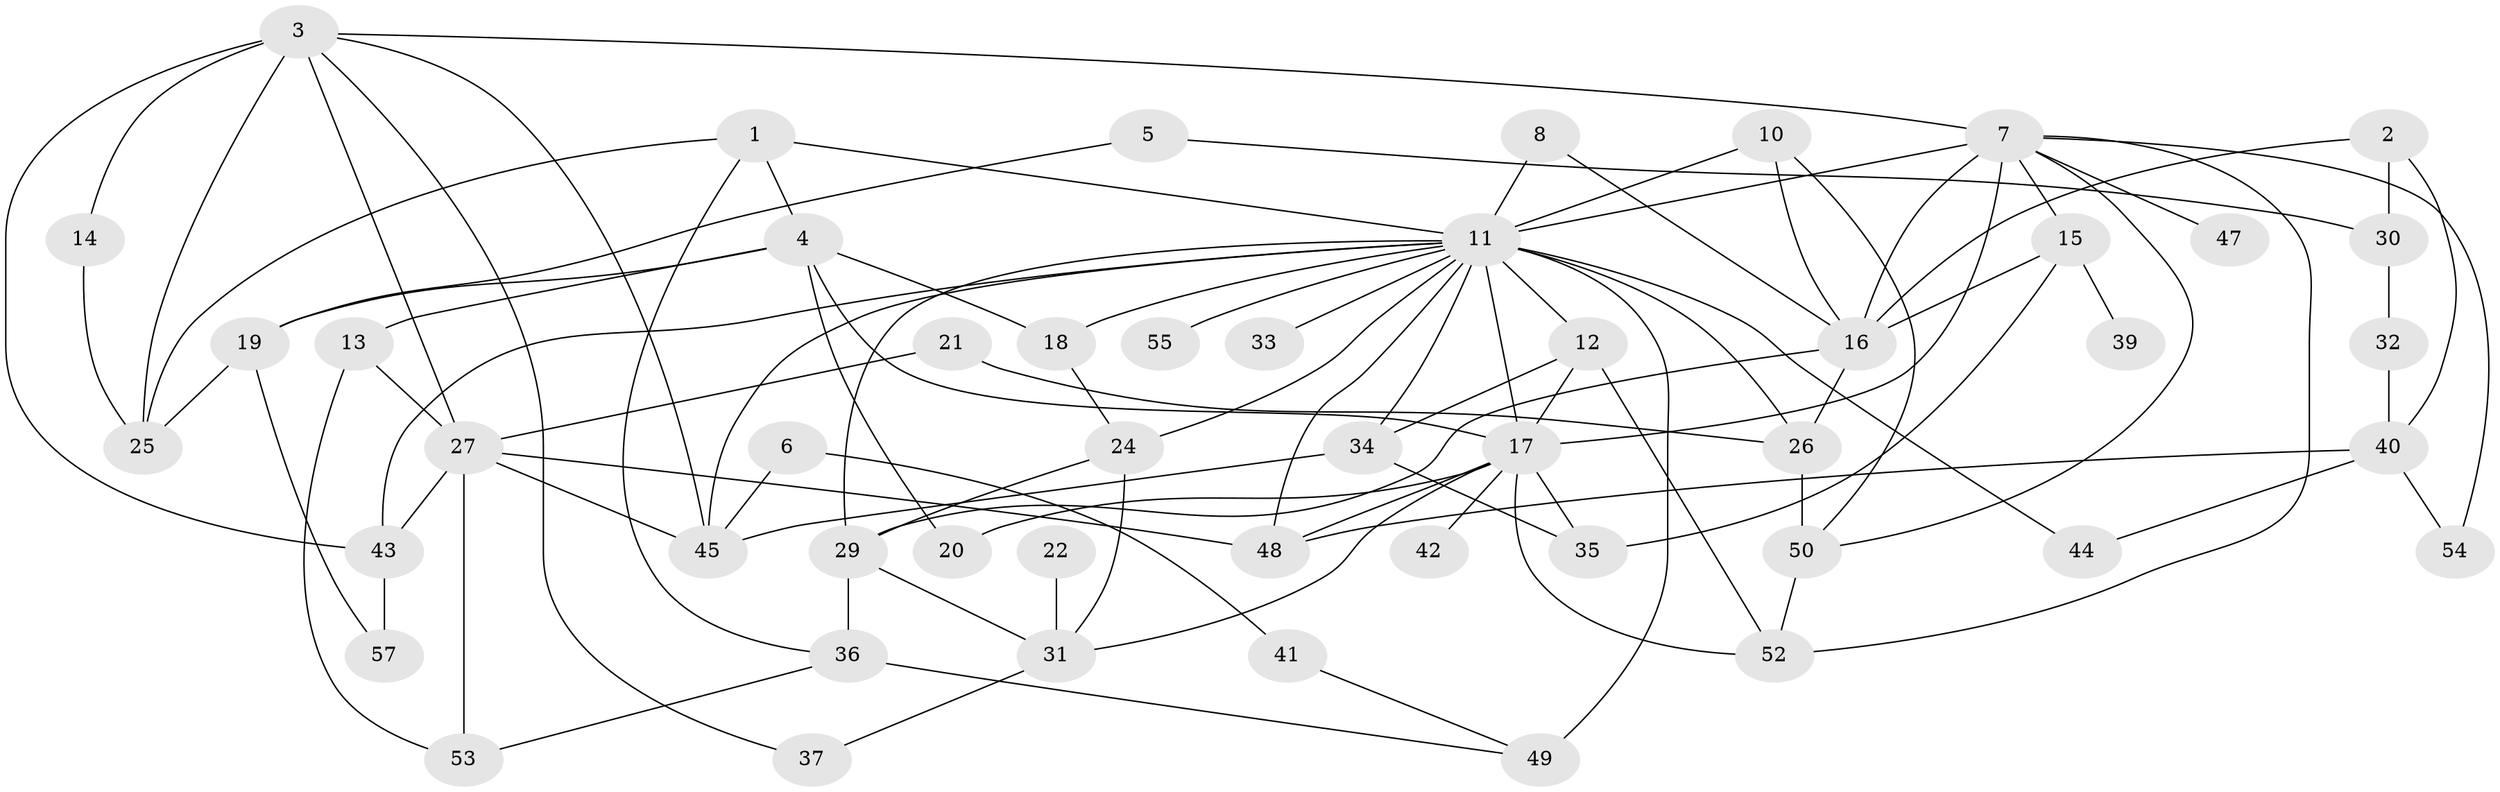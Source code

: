 // original degree distribution, {4: 0.16666666666666666, 2: 0.2894736842105263, 5: 0.07017543859649122, 3: 0.17543859649122806, 0: 0.05263157894736842, 7: 0.02631578947368421, 1: 0.16666666666666666, 6: 0.043859649122807015, 8: 0.008771929824561403}
// Generated by graph-tools (version 1.1) at 2025/48/03/04/25 22:48:29]
// undirected, 50 vertices, 95 edges
graph export_dot {
  node [color=gray90,style=filled];
  1;
  2;
  3;
  4;
  5;
  6;
  7;
  8;
  10;
  11;
  12;
  13;
  14;
  15;
  16;
  17;
  18;
  19;
  20;
  21;
  22;
  24;
  25;
  26;
  27;
  29;
  30;
  31;
  32;
  33;
  34;
  35;
  36;
  37;
  39;
  40;
  41;
  42;
  43;
  44;
  45;
  47;
  48;
  49;
  50;
  52;
  53;
  54;
  55;
  57;
  1 -- 4 [weight=1.0];
  1 -- 11 [weight=1.0];
  1 -- 25 [weight=1.0];
  1 -- 36 [weight=1.0];
  2 -- 16 [weight=1.0];
  2 -- 30 [weight=1.0];
  2 -- 40 [weight=1.0];
  3 -- 7 [weight=1.0];
  3 -- 14 [weight=1.0];
  3 -- 25 [weight=1.0];
  3 -- 27 [weight=1.0];
  3 -- 37 [weight=1.0];
  3 -- 43 [weight=2.0];
  3 -- 45 [weight=1.0];
  4 -- 13 [weight=1.0];
  4 -- 17 [weight=1.0];
  4 -- 18 [weight=1.0];
  4 -- 19 [weight=1.0];
  4 -- 20 [weight=1.0];
  5 -- 19 [weight=1.0];
  5 -- 30 [weight=1.0];
  6 -- 41 [weight=1.0];
  6 -- 45 [weight=1.0];
  7 -- 11 [weight=1.0];
  7 -- 15 [weight=1.0];
  7 -- 16 [weight=1.0];
  7 -- 17 [weight=2.0];
  7 -- 47 [weight=1.0];
  7 -- 50 [weight=1.0];
  7 -- 52 [weight=1.0];
  7 -- 54 [weight=1.0];
  8 -- 11 [weight=1.0];
  8 -- 16 [weight=1.0];
  10 -- 11 [weight=1.0];
  10 -- 16 [weight=1.0];
  10 -- 50 [weight=1.0];
  11 -- 12 [weight=1.0];
  11 -- 17 [weight=3.0];
  11 -- 18 [weight=1.0];
  11 -- 24 [weight=1.0];
  11 -- 26 [weight=1.0];
  11 -- 29 [weight=1.0];
  11 -- 33 [weight=1.0];
  11 -- 34 [weight=1.0];
  11 -- 43 [weight=1.0];
  11 -- 44 [weight=1.0];
  11 -- 45 [weight=2.0];
  11 -- 48 [weight=1.0];
  11 -- 49 [weight=2.0];
  11 -- 55 [weight=1.0];
  12 -- 17 [weight=1.0];
  12 -- 34 [weight=1.0];
  12 -- 52 [weight=1.0];
  13 -- 27 [weight=1.0];
  13 -- 53 [weight=1.0];
  14 -- 25 [weight=1.0];
  15 -- 16 [weight=1.0];
  15 -- 35 [weight=1.0];
  15 -- 39 [weight=1.0];
  16 -- 26 [weight=1.0];
  16 -- 29 [weight=1.0];
  17 -- 20 [weight=1.0];
  17 -- 31 [weight=1.0];
  17 -- 35 [weight=1.0];
  17 -- 42 [weight=1.0];
  17 -- 48 [weight=1.0];
  17 -- 52 [weight=1.0];
  18 -- 24 [weight=1.0];
  19 -- 25 [weight=1.0];
  19 -- 57 [weight=1.0];
  21 -- 26 [weight=1.0];
  21 -- 27 [weight=1.0];
  22 -- 31 [weight=1.0];
  24 -- 29 [weight=1.0];
  24 -- 31 [weight=1.0];
  26 -- 50 [weight=2.0];
  27 -- 43 [weight=1.0];
  27 -- 45 [weight=1.0];
  27 -- 48 [weight=1.0];
  27 -- 53 [weight=1.0];
  29 -- 31 [weight=1.0];
  29 -- 36 [weight=2.0];
  30 -- 32 [weight=1.0];
  31 -- 37 [weight=1.0];
  32 -- 40 [weight=2.0];
  34 -- 35 [weight=1.0];
  34 -- 45 [weight=1.0];
  36 -- 49 [weight=1.0];
  36 -- 53 [weight=1.0];
  40 -- 44 [weight=1.0];
  40 -- 48 [weight=1.0];
  40 -- 54 [weight=1.0];
  41 -- 49 [weight=1.0];
  43 -- 57 [weight=1.0];
  50 -- 52 [weight=1.0];
}
